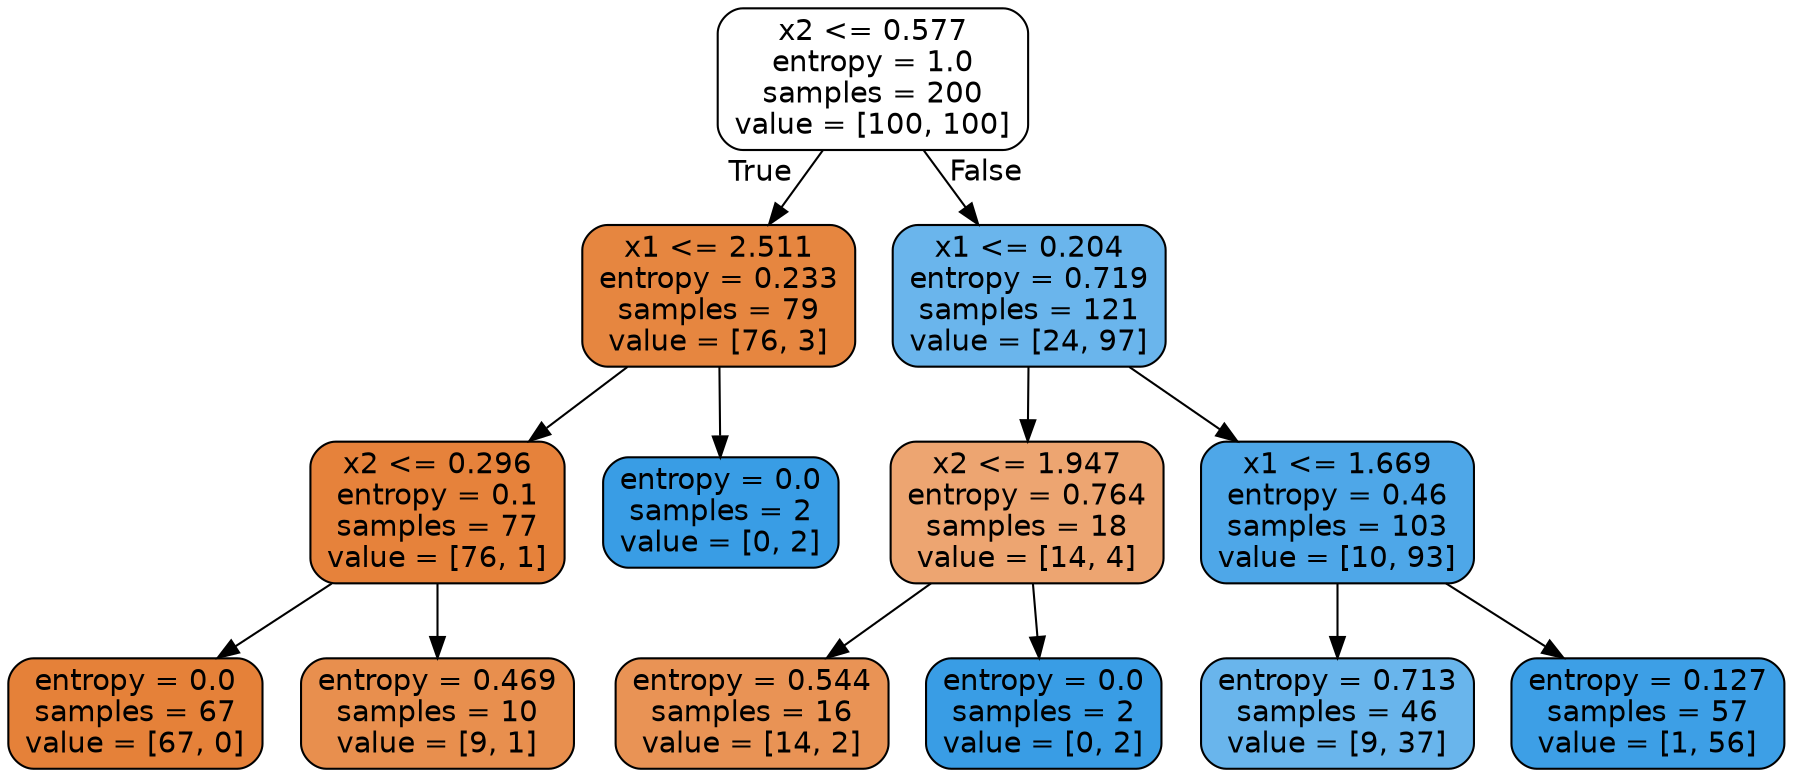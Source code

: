 digraph Tree {
node [shape=box, style="filled, rounded", color="black", fontname=helvetica] ;
edge [fontname=helvetica] ;
0 [label="x2 <= 0.577\nentropy = 1.0\nsamples = 200\nvalue = [100, 100]", fillcolor="#e5813900"] ;
1 [label="x1 <= 2.511\nentropy = 0.233\nsamples = 79\nvalue = [76, 3]", fillcolor="#e58139f5"] ;
0 -> 1 [labeldistance=2.5, labelangle=45, headlabel="True"] ;
2 [label="x2 <= 0.296\nentropy = 0.1\nsamples = 77\nvalue = [76, 1]", fillcolor="#e58139fc"] ;
1 -> 2 ;
3 [label="entropy = 0.0\nsamples = 67\nvalue = [67, 0]", fillcolor="#e58139ff"] ;
2 -> 3 ;
4 [label="entropy = 0.469\nsamples = 10\nvalue = [9, 1]", fillcolor="#e58139e3"] ;
2 -> 4 ;
5 [label="entropy = 0.0\nsamples = 2\nvalue = [0, 2]", fillcolor="#399de5ff"] ;
1 -> 5 ;
6 [label="x1 <= 0.204\nentropy = 0.719\nsamples = 121\nvalue = [24, 97]", fillcolor="#399de5c0"] ;
0 -> 6 [labeldistance=2.5, labelangle=-45, headlabel="False"] ;
7 [label="x2 <= 1.947\nentropy = 0.764\nsamples = 18\nvalue = [14, 4]", fillcolor="#e58139b6"] ;
6 -> 7 ;
8 [label="entropy = 0.544\nsamples = 16\nvalue = [14, 2]", fillcolor="#e58139db"] ;
7 -> 8 ;
9 [label="entropy = 0.0\nsamples = 2\nvalue = [0, 2]", fillcolor="#399de5ff"] ;
7 -> 9 ;
10 [label="x1 <= 1.669\nentropy = 0.46\nsamples = 103\nvalue = [10, 93]", fillcolor="#399de5e4"] ;
6 -> 10 ;
11 [label="entropy = 0.713\nsamples = 46\nvalue = [9, 37]", fillcolor="#399de5c1"] ;
10 -> 11 ;
12 [label="entropy = 0.127\nsamples = 57\nvalue = [1, 56]", fillcolor="#399de5fa"] ;
10 -> 12 ;
}